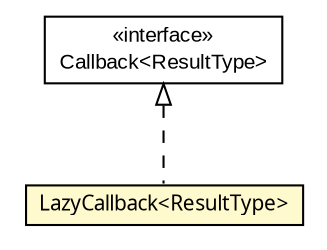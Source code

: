 #!/usr/local/bin/dot
#
# Class diagram 
# Generated by UMLGraph version 5.1 (http://www.umlgraph.org/)
#

digraph G {
	edge [fontname="arial",fontsize=10,labelfontname="arial",labelfontsize=10];
	node [fontname="arial",fontsize=10,shape=plaintext];
	nodesep=0.25;
	ranksep=0.5;
	// io.nextweb.operations.callbacks.LazyCallback<ResultType>
	c2858 [label=<<table title="io.nextweb.operations.callbacks.LazyCallback" border="0" cellborder="1" cellspacing="0" cellpadding="2" port="p" bgcolor="lemonChiffon" href="./LazyCallback.html">
		<tr><td><table border="0" cellspacing="0" cellpadding="1">
<tr><td align="center" balign="center"><font face="ariali"> LazyCallback&lt;ResultType&gt; </font></td></tr>
		</table></td></tr>
		</table>>, fontname="arial", fontcolor="black", fontsize=10.0];
	// io.nextweb.operations.callbacks.Callback<ResultType>
	c2860 [label=<<table title="io.nextweb.operations.callbacks.Callback" border="0" cellborder="1" cellspacing="0" cellpadding="2" port="p" href="./Callback.html">
		<tr><td><table border="0" cellspacing="0" cellpadding="1">
<tr><td align="center" balign="center"> &#171;interface&#187; </td></tr>
<tr><td align="center" balign="center"> Callback&lt;ResultType&gt; </td></tr>
		</table></td></tr>
		</table>>, fontname="arial", fontcolor="black", fontsize=10.0];
	//io.nextweb.operations.callbacks.LazyCallback<ResultType> implements io.nextweb.operations.callbacks.Callback<ResultType>
	c2860:p -> c2858:p [dir=back,arrowtail=empty,style=dashed];
}

